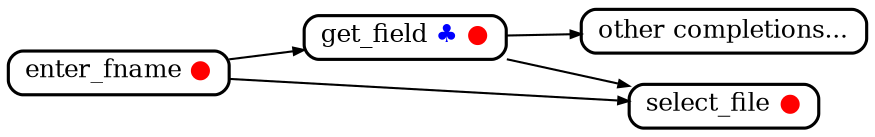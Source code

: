 digraph enter_field
{
	// enter/enter.c 2021-12-07
	graph [
		rankdir="LR"
		nodesep="0.2"
		ranksep="0.5"
		compound="true"
	]

	node [
		shape="Mrecord"
		fontsize="12"
		style="rounded"
		height="0.2"
		penwidth="1.5"
		color="black"
	]

	edge [
		penwidth="1.0"
		arrowsize="0.5"
	]

	// blue    ♣ - CompletionFlags
	// red     ● - Array of Files
	// names abbreviated by 'mutt_'
	completion                [ label=<other completions...> ]
	mutt_enter_fname          [ label=<enter_fname <font color="red">●</font> > ]
	mutt_get_field            [ label=<get_field <font color="blue">♣</font> <font color="red">●</font> > ]
	mutt_select_file          [ label=<select_file <font color="red">●</font> > ]

	mutt_enter_fname          -> mutt_get_field
	mutt_enter_fname          -> mutt_select_file
	mutt_get_field            -> completion
	mutt_get_field            -> mutt_select_file

}
